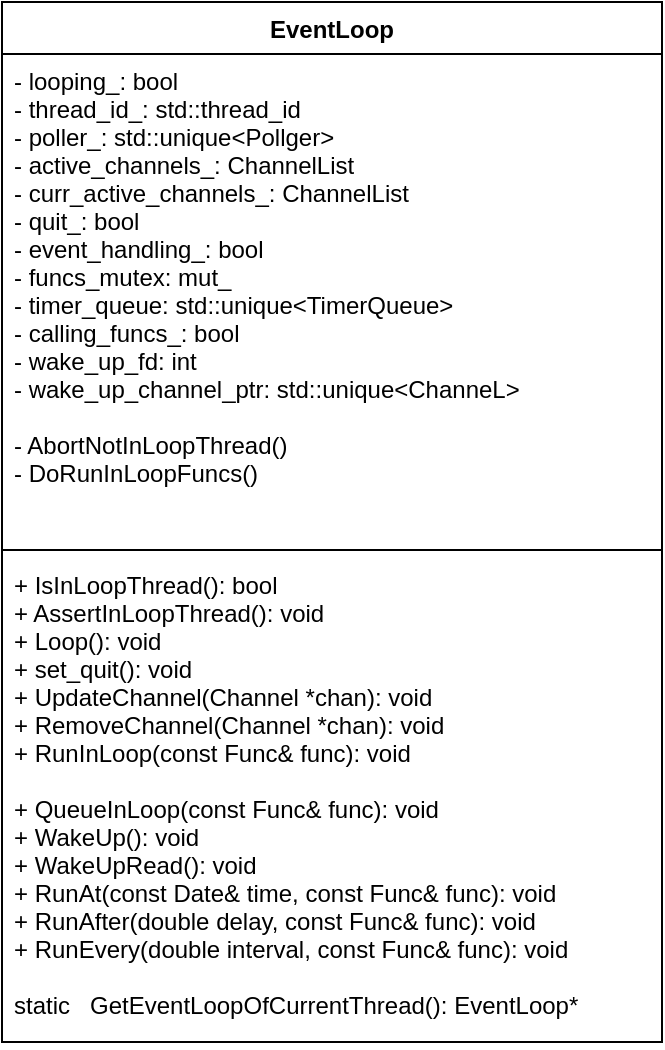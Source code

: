<mxfile version="20.0.1" type="github">
  <diagram id="wbar-DZNt5Y-Bxtzc0fq" name="Page-1">
    <mxGraphModel dx="1386" dy="756" grid="1" gridSize="10" guides="1" tooltips="1" connect="1" arrows="1" fold="1" page="1" pageScale="1" pageWidth="850" pageHeight="1100" math="0" shadow="0">
      <root>
        <mxCell id="0" />
        <mxCell id="1" parent="0" />
        <mxCell id="YUDDeTs7dCrq4I4m945b-2" value="EventLoop" style="swimlane;fontStyle=1;align=center;verticalAlign=top;childLayout=stackLayout;horizontal=1;startSize=26;horizontalStack=0;resizeParent=1;resizeParentMax=0;resizeLast=0;collapsible=1;marginBottom=0;" vertex="1" parent="1">
          <mxGeometry x="40" width="330" height="520" as="geometry" />
        </mxCell>
        <mxCell id="YUDDeTs7dCrq4I4m945b-3" value="- looping_: bool&#xa;- thread_id_: std::thread_id&#xa;- poller_: std::unique&lt;Pollger&gt;&#xa;- active_channels_: ChannelList&#xa;- curr_active_channels_: ChannelList&#xa;- quit_: bool&#xa;- event_handling_: bool&#xa;- funcs_mutex: mut_&#xa;- timer_queue: std::unique&lt;TimerQueue&gt;&#xa;- calling_funcs_: bool&#xa;- wake_up_fd: int&#xa;- wake_up_channel_ptr: std::unique&lt;ChanneL&gt;&#xa;&#xa;- AbortNotInLoopThread()&#xa;- DoRunInLoopFuncs()&#xa;" style="text;strokeColor=none;fillColor=none;align=left;verticalAlign=top;spacingLeft=4;spacingRight=4;overflow=hidden;rotatable=0;points=[[0,0.5],[1,0.5]];portConstraint=eastwest;" vertex="1" parent="YUDDeTs7dCrq4I4m945b-2">
          <mxGeometry y="26" width="330" height="244" as="geometry" />
        </mxCell>
        <mxCell id="YUDDeTs7dCrq4I4m945b-4" value="" style="line;strokeWidth=1;fillColor=none;align=left;verticalAlign=middle;spacingTop=-1;spacingLeft=3;spacingRight=3;rotatable=0;labelPosition=right;points=[];portConstraint=eastwest;" vertex="1" parent="YUDDeTs7dCrq4I4m945b-2">
          <mxGeometry y="270" width="330" height="8" as="geometry" />
        </mxCell>
        <mxCell id="YUDDeTs7dCrq4I4m945b-5" value="+ IsInLoopThread(): bool&#xa;+ AssertInLoopThread(): void&#xa;+ Loop(): void&#xa;+ set_quit(): void&#xa;+ UpdateChannel(Channel *chan): void&#xa;+ RemoveChannel(Channel *chan): void&#xa;+ RunInLoop(const Func&amp; func): void&#xa;&#xa;+ QueueInLoop(const Func&amp; func): void&#xa;+ WakeUp(): void&#xa;+ WakeUpRead(): void&#xa;+ RunAt(const Date&amp; time, const Func&amp; func): void&#xa;+ RunAfter(double delay, const Func&amp; func): void&#xa;+ RunEvery(double interval, const Func&amp; func): void&#xa;&#xa;static   GetEventLoopOfCurrentThread(): EventLoop*&#xa;" style="text;strokeColor=none;fillColor=none;align=left;verticalAlign=top;spacingLeft=4;spacingRight=4;overflow=hidden;rotatable=0;points=[[0,0.5],[1,0.5]];portConstraint=eastwest;" vertex="1" parent="YUDDeTs7dCrq4I4m945b-2">
          <mxGeometry y="278" width="330" height="242" as="geometry" />
        </mxCell>
      </root>
    </mxGraphModel>
  </diagram>
</mxfile>
